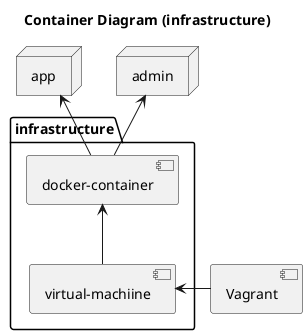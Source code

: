 @startuml

title Container Diagram (infrastructure)

node app
node admin

package "infrastructure" {
  [docker-container] <-- [virtual-machiine]
}


app <-- [docker-container]
admin <-- [docker-container]


[Vagrant] -left-> [virtual-machiine]

@enduml
